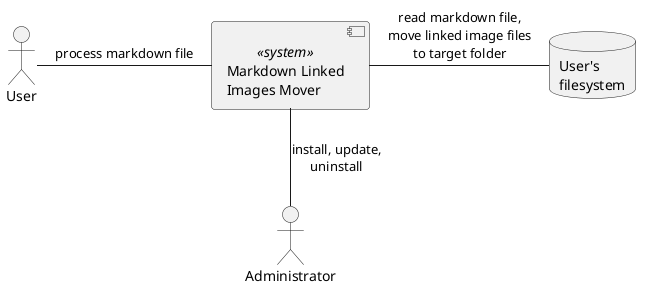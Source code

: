 @startuml
"User" as user
component "Markdown Linked\nImages Mover" <<system>> as malimo
database "User's\nfilesystem" as filesystem

user - malimo : process markdown file
malimo - filesystem : read markdown file,\nmove linked image files\nto target folder

"Administrator" as admin
malimo -- admin : install, update,\nuninstall
@enduml